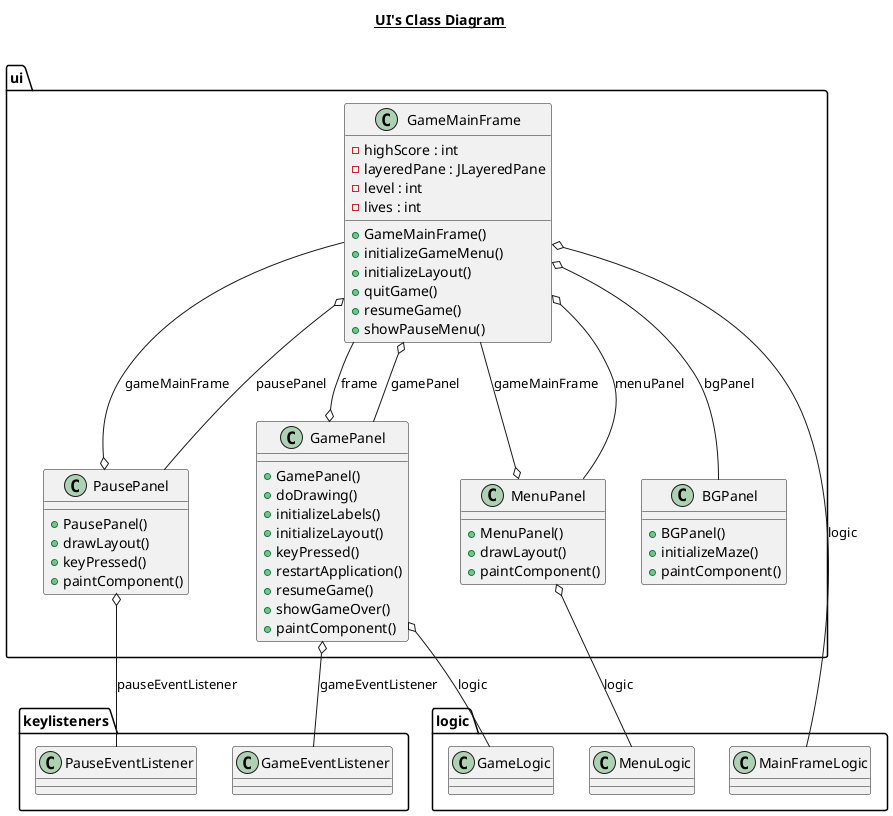 @startuml

title __UI's Class Diagram__\n


namespace ui {
  class ui.BGPanel {
      + BGPanel()
      + initializeMaze()
      + paintComponent()
  }


  class ui.GameMainFrame {
      - highScore : int
      - layeredPane : JLayeredPane
      - level : int
      - lives : int
      + GameMainFrame()
      + initializeGameMenu()
      + initializeLayout()
      + quitGame()
      + resumeGame()
      + showPauseMenu()
  }

  class ui.GamePanel {
      + GamePanel()
      + doDrawing()
      + initializeLabels()
      + initializeLayout()
      + keyPressed()
      + restartApplication()
      + resumeGame()
      + showGameOver()
      + paintComponent()
  }

  class ui.MenuPanel {
      + MenuPanel()
      + drawLayout()
      + paintComponent()
  }


  class ui.PausePanel {
      + PausePanel()
      + drawLayout()
      + keyPressed()
      + paintComponent()
  }
}



  ui.GameMainFrame o-- ui.BGPanel : bgPanel
  ui.GameMainFrame o-- ui.GamePanel : gamePanel
  ui.GameMainFrame o-- logic.MainFrameLogic : logic
  ui.GameMainFrame o-- ui.MenuPanel : menuPanel
  ui.GameMainFrame o-- ui.PausePanel : pausePanel
  ui.GamePanel o-- ui.GameMainFrame : frame
  ui.GamePanel o-- keylisteners.GameEventListener : gameEventListener
  ui.GamePanel o-- logic.GameLogic : logic
  ui.MenuPanel o-- ui.GameMainFrame : gameMainFrame
  ui.MenuPanel o-- logic.MenuLogic : logic
  ui.PausePanel o-- ui.GameMainFrame : gameMainFrame
  ui.PausePanel o-- keylisteners.PauseEventListener : pauseEventListener



@enduml
